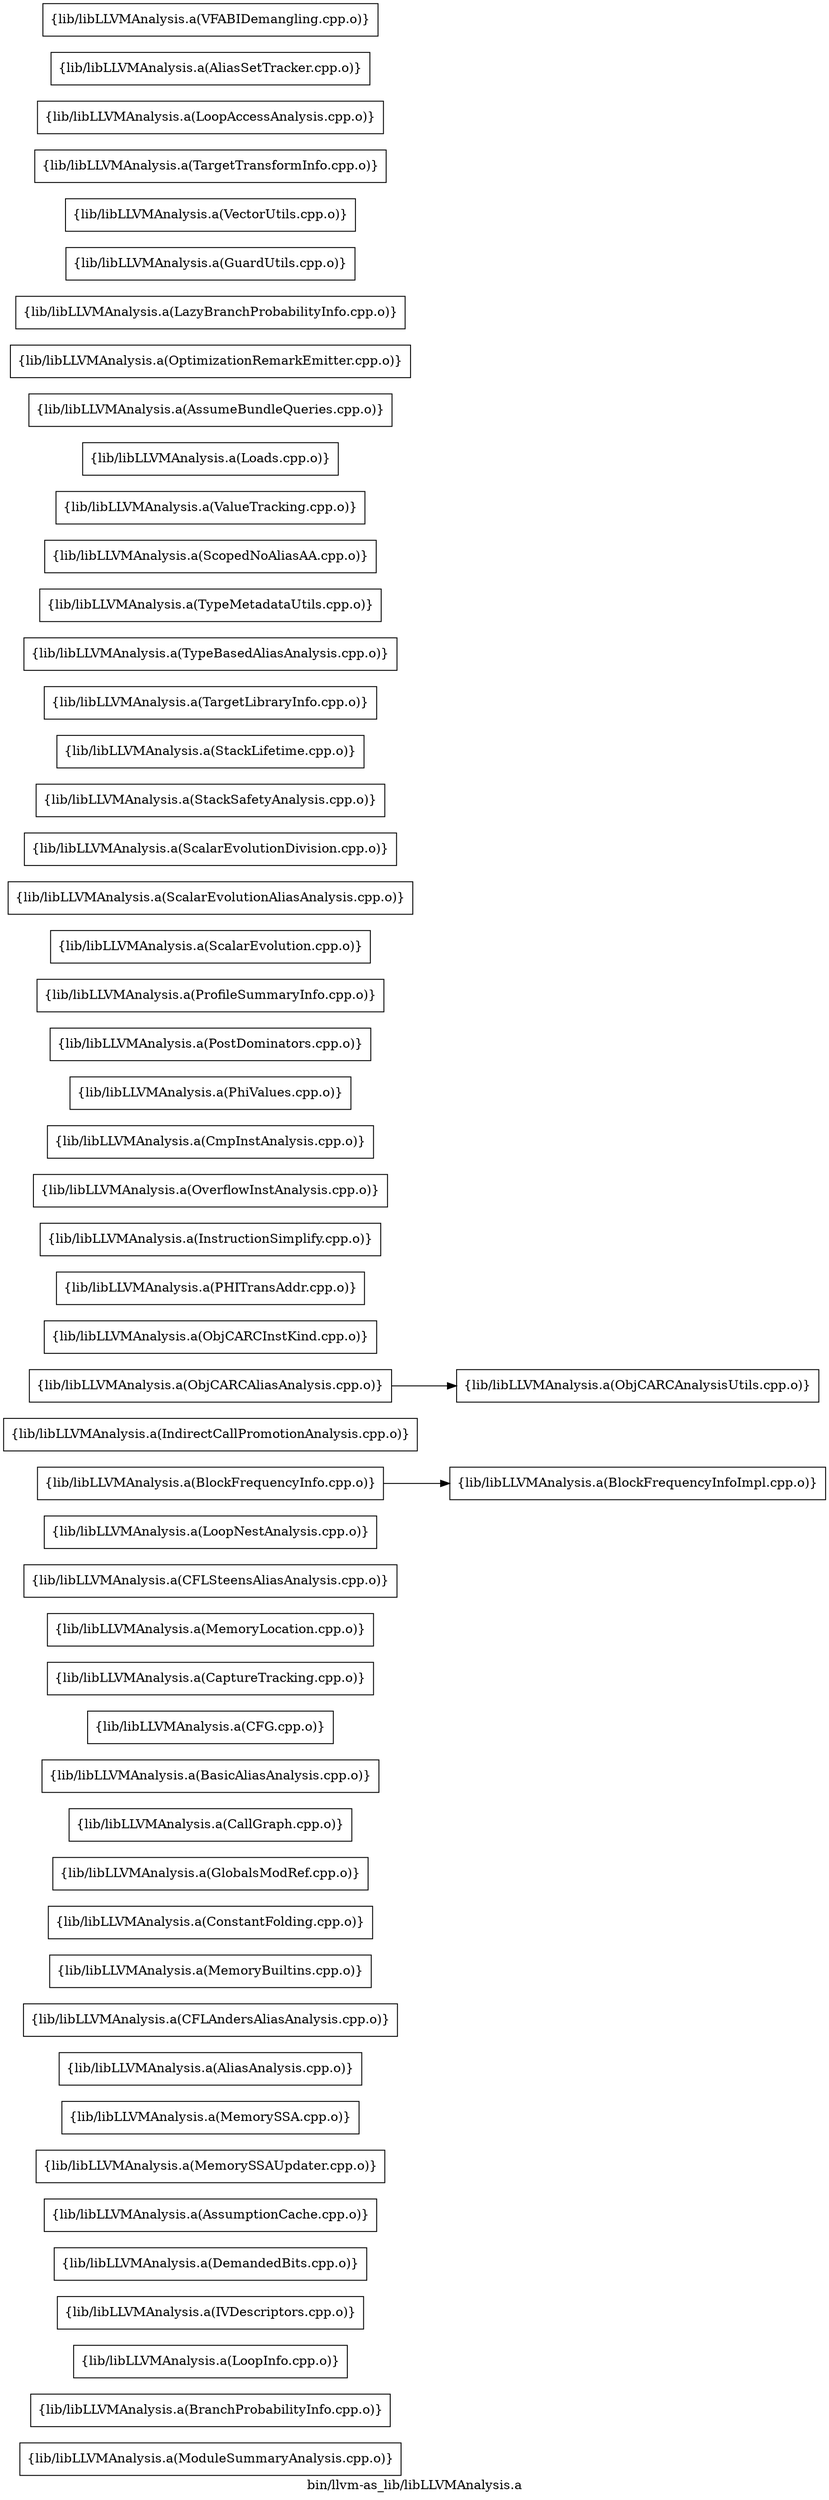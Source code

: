 digraph "bin/llvm-as_lib/libLLVMAnalysis.a" {
	label="bin/llvm-as_lib/libLLVMAnalysis.a";
	rankdir=LR;

	Node0x55bf19d58968 [shape=record,shape=box,group=0,label="{lib/libLLVMAnalysis.a(ModuleSummaryAnalysis.cpp.o)}"];
	Node0x55bf19d5d468 [shape=record,shape=box,group=0,label="{lib/libLLVMAnalysis.a(BranchProbabilityInfo.cpp.o)}"];
	Node0x55bf19d5d198 [shape=record,shape=box,group=0,label="{lib/libLLVMAnalysis.a(LoopInfo.cpp.o)}"];
	Node0x55bf19d5c4c8 [shape=record,shape=box,group=0,label="{lib/libLLVMAnalysis.a(IVDescriptors.cpp.o)}"];
	Node0x55bf19d5c298 [shape=record,shape=box,group=0,label="{lib/libLLVMAnalysis.a(DemandedBits.cpp.o)}"];
	Node0x55bf19d5ed18 [shape=record,shape=box,group=0,label="{lib/libLLVMAnalysis.a(AssumptionCache.cpp.o)}"];
	Node0x55bf19d5f498 [shape=record,shape=box,group=0,label="{lib/libLLVMAnalysis.a(MemorySSAUpdater.cpp.o)}"];
	Node0x55bf19d5fbc8 [shape=record,shape=box,group=0,label="{lib/libLLVMAnalysis.a(MemorySSA.cpp.o)}"];
	Node0x55bf19d5da08 [shape=record,shape=box,group=0,label="{lib/libLLVMAnalysis.a(AliasAnalysis.cpp.o)}"];
	Node0x55bf19d5e138 [shape=record,shape=box,group=0,label="{lib/libLLVMAnalysis.a(CFLAndersAliasAnalysis.cpp.o)}"];
	Node0x55bf19d61748 [shape=record,shape=box,group=0,label="{lib/libLLVMAnalysis.a(MemoryBuiltins.cpp.o)}"];
	Node0x55bf19d620a8 [shape=record,shape=box,group=0,label="{lib/libLLVMAnalysis.a(ConstantFolding.cpp.o)}"];
	Node0x55bf19d60898 [shape=record,shape=box,group=0,label="{lib/libLLVMAnalysis.a(GlobalsModRef.cpp.o)}"];
	Node0x55bf19d60f78 [shape=record,shape=box,group=0,label="{lib/libLLVMAnalysis.a(CallGraph.cpp.o)}"];
	Node0x55bf19d5a808 [shape=record,shape=box,group=0,label="{lib/libLLVMAnalysis.a(BasicAliasAnalysis.cpp.o)}"];
	Node0x55bf19d5a588 [shape=record,shape=box,group=0,label="{lib/libLLVMAnalysis.a(CFG.cpp.o)}"];
	Node0x55bf19d597c8 [shape=record,shape=box,group=0,label="{lib/libLLVMAnalysis.a(CaptureTracking.cpp.o)}"];
	Node0x55bf19d594f8 [shape=record,shape=box,group=0,label="{lib/libLLVMAnalysis.a(MemoryLocation.cpp.o)}"];
	Node0x55bf19d58918 [shape=record,shape=box,group=0,label="{lib/libLLVMAnalysis.a(CFLSteensAliasAnalysis.cpp.o)}"];
	Node0x55bf19d5d1e8 [shape=record,shape=box,group=0,label="{lib/libLLVMAnalysis.a(LoopNestAnalysis.cpp.o)}"];
	Node0x55bf19d5c2e8 [shape=record,shape=box,group=0,label="{lib/libLLVMAnalysis.a(BlockFrequencyInfo.cpp.o)}"];
	Node0x55bf19d5c2e8 -> Node0x55bf19d5b668;
	Node0x55bf19d5b668 [shape=record,shape=box,group=0,label="{lib/libLLVMAnalysis.a(BlockFrequencyInfoImpl.cpp.o)}"];
	Node0x55bf19d5ea48 [shape=record,shape=box,group=0,label="{lib/libLLVMAnalysis.a(IndirectCallPromotionAnalysis.cpp.o)}"];
	Node0x55bf19d5e728 [shape=record,shape=box,group=0,label="{lib/libLLVMAnalysis.a(ObjCARCAliasAnalysis.cpp.o)}"];
	Node0x55bf19d5e728 -> Node0x55bf19d5dff8;
	Node0x55bf19d5dff8 [shape=record,shape=box,group=0,label="{lib/libLLVMAnalysis.a(ObjCARCAnalysisUtils.cpp.o)}"];
	Node0x55bf19d60078 [shape=record,shape=box,group=0,label="{lib/libLLVMAnalysis.a(ObjCARCInstKind.cpp.o)}"];
	Node0x55bf19d5fa38 [shape=record,shape=box,group=0,label="{lib/libLLVMAnalysis.a(PHITransAddr.cpp.o)}"];
	Node0x55bf19d5eef8 [shape=record,shape=box,group=0,label="{lib/libLLVMAnalysis.a(InstructionSimplify.cpp.o)}"];
	Node0x55bf19d611a8 [shape=record,shape=box,group=0,label="{lib/libLLVMAnalysis.a(OverflowInstAnalysis.cpp.o)}"];
	Node0x55bf19d60a28 [shape=record,shape=box,group=0,label="{lib/libLLVMAnalysis.a(CmpInstAnalysis.cpp.o)}"];
	Node0x55bf19d60208 [shape=record,shape=box,group=0,label="{lib/libLLVMAnalysis.a(PhiValues.cpp.o)}"];
	Node0x55bf19d60ed8 [shape=record,shape=box,group=0,label="{lib/libLLVMAnalysis.a(PostDominators.cpp.o)}"];
	Node0x55bf19d615b8 [shape=record,shape=box,group=0,label="{lib/libLLVMAnalysis.a(ProfileSummaryInfo.cpp.o)}"];
	Node0x55bf19d61e28 [shape=record,shape=box,group=0,label="{lib/libLLVMAnalysis.a(ScalarEvolution.cpp.o)}"];
	Node0x55bf19d625a8 [shape=record,shape=box,group=0,label="{lib/libLLVMAnalysis.a(ScalarEvolutionAliasAnalysis.cpp.o)}"];
	Node0x55bf19d5dd28 [shape=record,shape=box,group=0,label="{lib/libLLVMAnalysis.a(ScalarEvolutionDivision.cpp.o)}"];
	Node0x55bf19d5e598 [shape=record,shape=box,group=0,label="{lib/libLLVMAnalysis.a(StackSafetyAnalysis.cpp.o)}"];
	Node0x55bf19d5eb38 [shape=record,shape=box,group=0,label="{lib/libLLVMAnalysis.a(StackLifetime.cpp.o)}"];
	Node0x55bf19d5f3a8 [shape=record,shape=box,group=0,label="{lib/libLLVMAnalysis.a(TargetLibraryInfo.cpp.o)}"];
	Node0x55bf19d5f678 [shape=record,shape=box,group=0,label="{lib/libLLVMAnalysis.a(TypeBasedAliasAnalysis.cpp.o)}"];
	Node0x55bf19d5fe48 [shape=record,shape=box,group=0,label="{lib/libLLVMAnalysis.a(TypeMetadataUtils.cpp.o)}"];
	Node0x55bf19d5b988 [shape=record,shape=box,group=0,label="{lib/libLLVMAnalysis.a(ScopedNoAliasAA.cpp.o)}"];
	Node0x55bf19d5fcb8 [shape=record,shape=box,group=0,label="{lib/libLLVMAnalysis.a(ValueTracking.cpp.o)}"];
	Node0x55bf19d5f4e8 [shape=record,shape=box,group=0,label="{lib/libLLVMAnalysis.a(Loads.cpp.o)}"];
	Node0x55bf19d5ed68 [shape=record,shape=box,group=0,label="{lib/libLLVMAnalysis.a(AssumeBundleQueries.cpp.o)}"];
	Node0x55bf19d5de68 [shape=record,shape=box,group=0,label="{lib/libLLVMAnalysis.a(OptimizationRemarkEmitter.cpp.o)}"];
	Node0x55bf19d62198 [shape=record,shape=box,group=0,label="{lib/libLLVMAnalysis.a(LazyBranchProbabilityInfo.cpp.o)}"];
	Node0x55bf19d619c8 [shape=record,shape=box,group=0,label="{lib/libLLVMAnalysis.a(GuardUtils.cpp.o)}"];
	Node0x55bf19d61298 [shape=record,shape=box,group=0,label="{lib/libLLVMAnalysis.a(VectorUtils.cpp.o)}"];
	Node0x55bf19d60c08 [shape=record,shape=box,group=0,label="{lib/libLLVMAnalysis.a(TargetTransformInfo.cpp.o)}"];
	Node0x55bf19d60488 [shape=record,shape=box,group=0,label="{lib/libLLVMAnalysis.a(LoopAccessAnalysis.cpp.o)}"];
	Node0x55bf19d5bfc8 [shape=record,shape=box,group=0,label="{lib/libLLVMAnalysis.a(AliasSetTracker.cpp.o)}"];
	Node0x55bf19d5b898 [shape=record,shape=box,group=0,label="{lib/libLLVMAnalysis.a(VFABIDemangling.cpp.o)}"];
}
